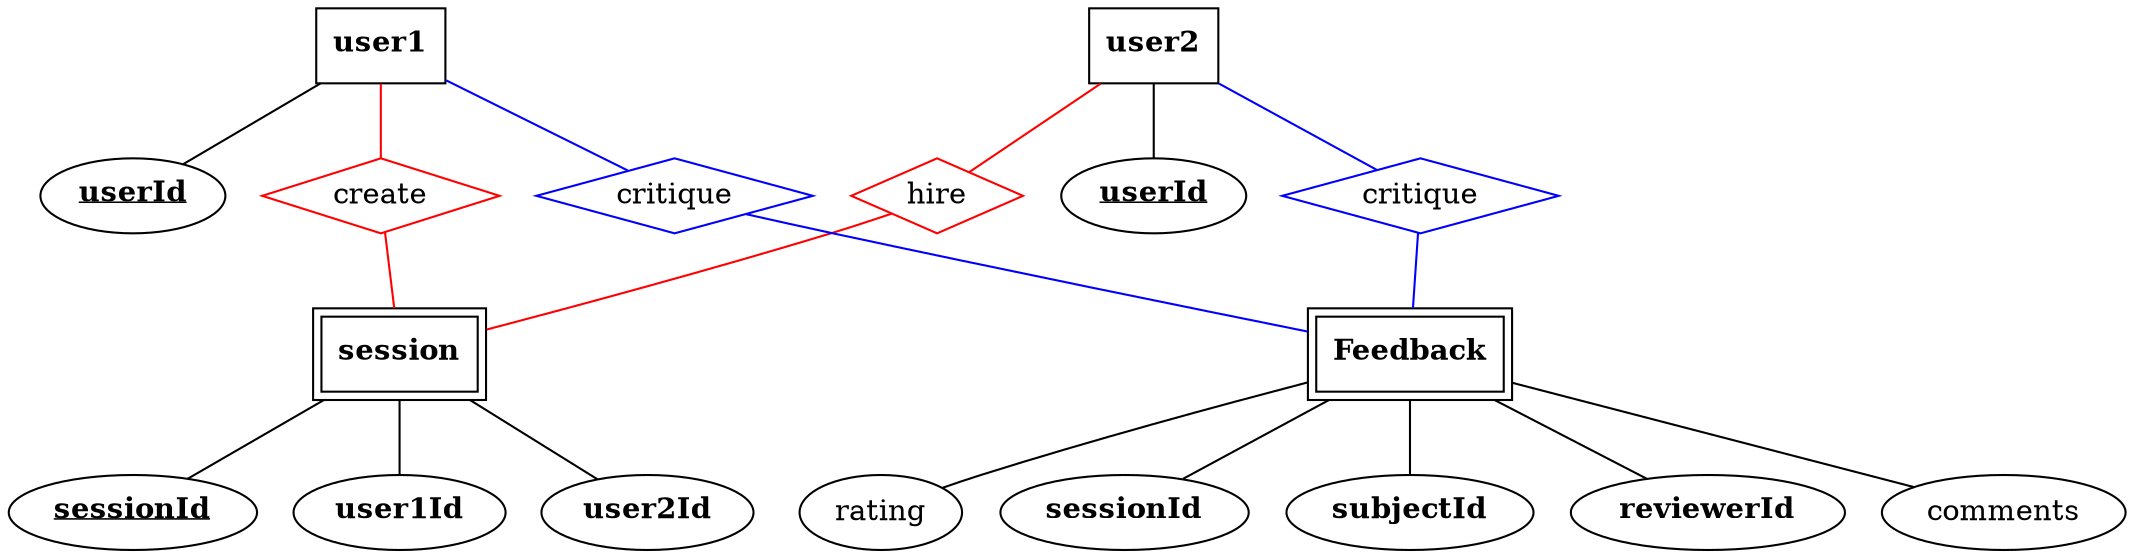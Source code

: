 graph G
{
	/* entities */
	user1 [shape=box,label=<<B>user1</B>>];
	user2 [shape=box,label=<<B>user2</B>>];
	feedback [shape=box,peripheries=2,label=<<B>Feedback</B>>];
	session [shape=box,peripheries=2,label=<<B>session</B>>];
	
	/* primary keys */
	user1_id_pk [label=<<B><U>userId</U></B>>];
	user2_id_pk [label=<<B><U>userId</U></B>>];
	session_id_pk [label=<<B><U>sessionId</U></B>>];
	
	/* foreign keys */
	session_user1_id_fk [label=<<B>user1Id</B>>];
	session_user2_id_fk [label=<<B>user2Id</B>>];
	feedback_session_id_fk [label=<<B>sessionId</B>>];
	feedback_user1_id_fk [label=<<B>subjectId</B>>];
	feedback_user2_id_fk [label=<<B>reviewerId</B>>];
	
	/* user1 entity */
	user1 -- user1_id_pk;
	
	/* user2 entity */
	user2 -- user2_id_pk;
	
	/* feedback entity */
	feedback -- feedback_session_id_fk;
	feedback -- feedback_user1_id_fk;
	feedback -- feedback_user2_id_fk;
	feedback -- "comments";
	feedback -- "rating";
	
	/* session entity */
	session -- session_id_pk;
	session -- session_user1_id_fk;
	session -- session_user2_id_fk;
	
	/* relations */
	user1_session [shape=diamond,label="create",color=red];
	user2_session [shape=diamond,label="hire",color=red];
	user1_feedback [shape=diamond,label="critique",color=blue];
	user2_feedback [shape=diamond,label="critique",color=blue];
	
	/* draw relations */
	user1 -- user1_session[color=red];
	user1_session -- session[color=red];
	user2 -- user2_session[color=red];
	user2_session -- session[color=red];
	user1 -- user1_feedback[color=blue];
	user1_feedback -- feedback[color=blue];
	user2 -- user2_feedback[color=blue];
	user2_feedback -- feedback[color=blue];
	
	
}